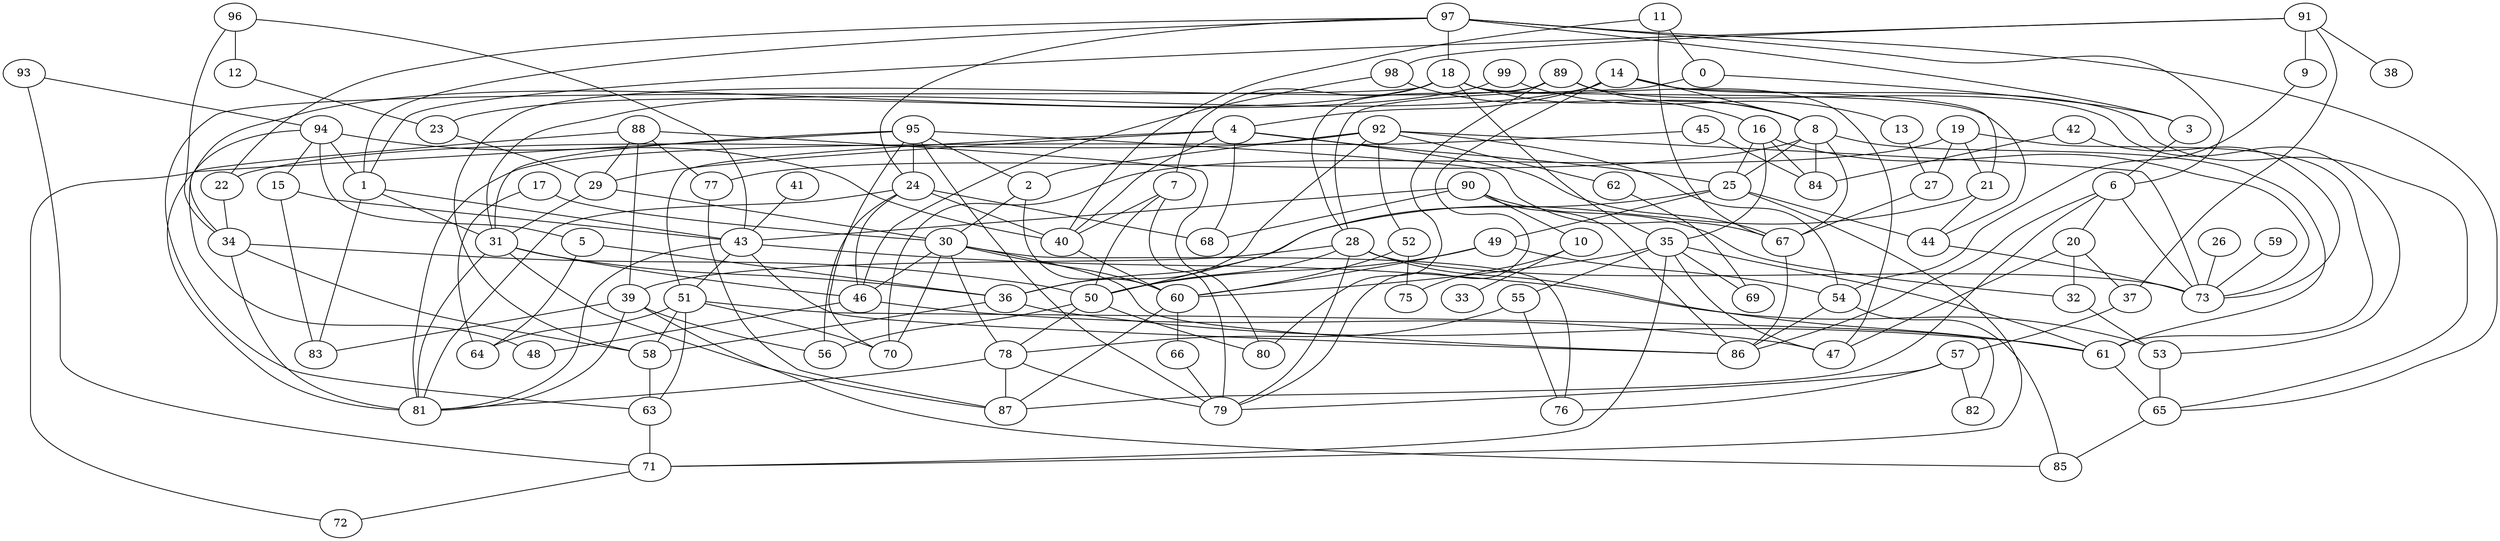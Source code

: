 graph G{
88--77;
88--80;
88--81;
88--29;
88--39;
89--8;
89--53;
89--58;
89--80;
89--28;
90--10;
90--32;
90--43;
90--68;
90--86;
91--1;
91--37;
91--38;
91--9;
91--98;
92--36;
92--54;
92--2;
92--22;
92--52;
92--62;
92--73;
93--71;
93--94;
94--5;
94--15;
94--1;
94--40;
94--48;
95--67;
95--70;
95--72;
95--2;
95--24;
95--31;
95--79;
96--43;
96--12;
96--34;
97--6;
97--22;
97--24;
97--1;
97--3;
97--18;
97--65;
10--33;
10--75;
98--16;
98--46;
11--0;
11--40;
11--67;
99--13;
99--23;
12--23;
13--27;
14--8;
14--4;
14--21;
14--31;
14--65;
14--79;
15--43;
15--83;
16--25;
16--35;
16--84;
16--73;
17--30;
17--64;
18--7;
18--8;
18--34;
18--35;
18--63;
18--44;
18--47;
19--21;
19--61;
19--70;
19--27;
0--28;
0--3;
1--43;
1--83;
1--31;
2--30;
2--60;
3--6;
4--25;
4--40;
4--51;
4--67;
4--29;
4--68;
5--64;
5--36;
6--73;
6--87;
6--20;
6--86;
7--50;
7--40;
7--79;
8--25;
8--61;
8--67;
8--77;
8--84;
9--54;
20--37;
20--47;
20--32;
21--36;
21--44;
22--34;
23--29;
24--46;
24--56;
24--68;
24--81;
24--40;
25--44;
25--49;
25--50;
25--71;
26--73;
27--67;
28--61;
28--79;
28--39;
28--50;
28--73;
29--31;
29--30;
30--46;
30--60;
30--70;
30--76;
30--78;
30--86;
31--36;
31--46;
31--81;
31--87;
32--53;
34--50;
34--58;
34--81;
35--55;
35--61;
35--69;
35--71;
35--47;
35--60;
36--61;
36--58;
37--57;
39--56;
39--81;
39--83;
39--85;
40--60;
41--43;
42--73;
42--84;
43--51;
43--53;
43--86;
43--81;
44--73;
45--81;
45--84;
46--47;
46--48;
49--54;
49--50;
49--60;
50--80;
50--56;
50--78;
51--58;
51--70;
51--63;
51--64;
51--82;
52--75;
52--60;
53--65;
54--85;
54--86;
55--76;
55--78;
57--76;
57--79;
57--82;
58--63;
59--73;
60--66;
60--87;
61--65;
62--69;
63--71;
65--85;
66--79;
67--86;
71--72;
77--87;
78--79;
78--87;
78--81;
}